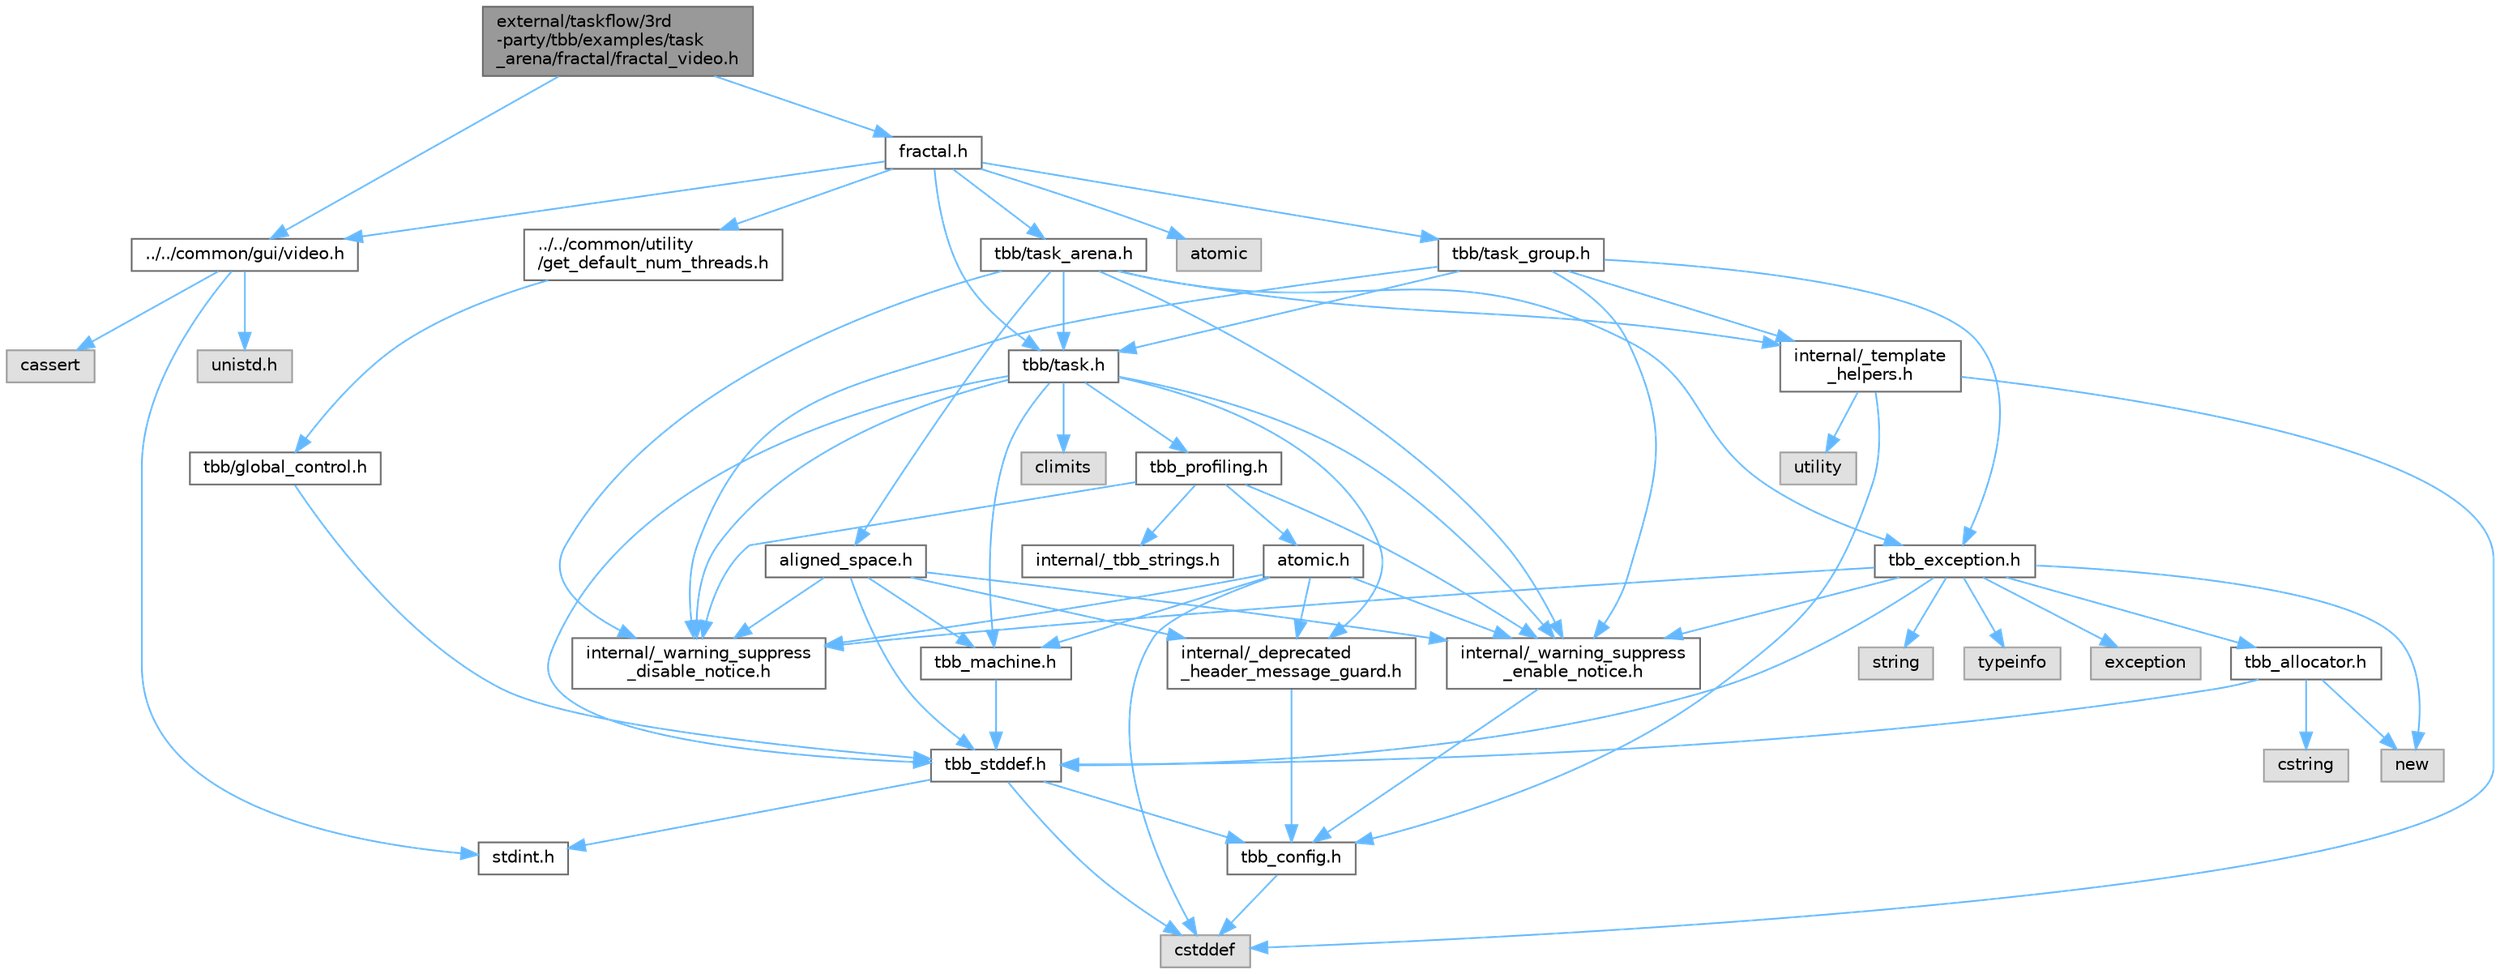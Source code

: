 digraph "external/taskflow/3rd-party/tbb/examples/task_arena/fractal/fractal_video.h"
{
 // LATEX_PDF_SIZE
  bgcolor="transparent";
  edge [fontname=Helvetica,fontsize=10,labelfontname=Helvetica,labelfontsize=10];
  node [fontname=Helvetica,fontsize=10,shape=box,height=0.2,width=0.4];
  Node1 [id="Node000001",label="external/taskflow/3rd\l-party/tbb/examples/task\l_arena/fractal/fractal_video.h",height=0.2,width=0.4,color="gray40", fillcolor="grey60", style="filled", fontcolor="black",tooltip=" "];
  Node1 -> Node2 [id="edge67_Node000001_Node000002",color="steelblue1",style="solid",tooltip=" "];
  Node2 [id="Node000002",label="../../common/gui/video.h",height=0.2,width=0.4,color="grey40", fillcolor="white", style="filled",URL="$3rd-party_2tbb_2examples_2common_2gui_2video_8h.html",tooltip=" "];
  Node2 -> Node3 [id="edge68_Node000002_Node000003",color="steelblue1",style="solid",tooltip=" "];
  Node3 [id="Node000003",label="cassert",height=0.2,width=0.4,color="grey60", fillcolor="#E0E0E0", style="filled",tooltip=" "];
  Node2 -> Node4 [id="edge69_Node000002_Node000004",color="steelblue1",style="solid",tooltip=" "];
  Node4 [id="Node000004",label="stdint.h",height=0.2,width=0.4,color="grey40", fillcolor="white", style="filled",URL="$stdint_8h.html",tooltip=" "];
  Node2 -> Node5 [id="edge70_Node000002_Node000005",color="steelblue1",style="solid",tooltip=" "];
  Node5 [id="Node000005",label="unistd.h",height=0.2,width=0.4,color="grey60", fillcolor="#E0E0E0", style="filled",tooltip=" "];
  Node1 -> Node6 [id="edge71_Node000001_Node000006",color="steelblue1",style="solid",tooltip=" "];
  Node6 [id="Node000006",label="fractal.h",height=0.2,width=0.4,color="grey40", fillcolor="white", style="filled",URL="$fractal_8h.html",tooltip=" "];
  Node6 -> Node7 [id="edge72_Node000006_Node000007",color="steelblue1",style="solid",tooltip=" "];
  Node7 [id="Node000007",label="atomic",height=0.2,width=0.4,color="grey60", fillcolor="#E0E0E0", style="filled",tooltip=" "];
  Node6 -> Node2 [id="edge73_Node000006_Node000002",color="steelblue1",style="solid",tooltip=" "];
  Node6 -> Node8 [id="edge74_Node000006_Node000008",color="steelblue1",style="solid",tooltip=" "];
  Node8 [id="Node000008",label="../../common/utility\l/get_default_num_threads.h",height=0.2,width=0.4,color="grey40", fillcolor="white", style="filled",URL="$get__default__num__threads_8h.html",tooltip=" "];
  Node8 -> Node9 [id="edge75_Node000008_Node000009",color="steelblue1",style="solid",tooltip=" "];
  Node9 [id="Node000009",label="tbb/global_control.h",height=0.2,width=0.4,color="grey40", fillcolor="white", style="filled",URL="$global__control_8h.html",tooltip=" "];
  Node9 -> Node10 [id="edge76_Node000009_Node000010",color="steelblue1",style="solid",tooltip=" "];
  Node10 [id="Node000010",label="tbb_stddef.h",height=0.2,width=0.4,color="grey40", fillcolor="white", style="filled",URL="$tbb__stddef_8h.html",tooltip=" "];
  Node10 -> Node11 [id="edge77_Node000010_Node000011",color="steelblue1",style="solid",tooltip=" "];
  Node11 [id="Node000011",label="tbb_config.h",height=0.2,width=0.4,color="grey40", fillcolor="white", style="filled",URL="$tbb__config_8h.html",tooltip=" "];
  Node11 -> Node12 [id="edge78_Node000011_Node000012",color="steelblue1",style="solid",tooltip=" "];
  Node12 [id="Node000012",label="cstddef",height=0.2,width=0.4,color="grey60", fillcolor="#E0E0E0", style="filled",tooltip=" "];
  Node10 -> Node12 [id="edge79_Node000010_Node000012",color="steelblue1",style="solid",tooltip=" "];
  Node10 -> Node4 [id="edge80_Node000010_Node000004",color="steelblue1",style="solid",tooltip=" "];
  Node6 -> Node13 [id="edge81_Node000006_Node000013",color="steelblue1",style="solid",tooltip=" "];
  Node13 [id="Node000013",label="tbb/task.h",height=0.2,width=0.4,color="grey40", fillcolor="white", style="filled",URL="$task_8h.html",tooltip=" "];
  Node13 -> Node14 [id="edge82_Node000013_Node000014",color="steelblue1",style="solid",tooltip=" "];
  Node14 [id="Node000014",label="internal/_deprecated\l_header_message_guard.h",height=0.2,width=0.4,color="grey40", fillcolor="white", style="filled",URL="$__deprecated__header__message__guard_8h.html",tooltip=" "];
  Node14 -> Node11 [id="edge83_Node000014_Node000011",color="steelblue1",style="solid",tooltip=" "];
  Node13 -> Node15 [id="edge84_Node000013_Node000015",color="steelblue1",style="solid",tooltip=" "];
  Node15 [id="Node000015",label="internal/_warning_suppress\l_enable_notice.h",height=0.2,width=0.4,color="grey40", fillcolor="white", style="filled",URL="$__warning__suppress__enable__notice_8h.html",tooltip=" "];
  Node15 -> Node11 [id="edge85_Node000015_Node000011",color="steelblue1",style="solid",tooltip=" "];
  Node13 -> Node10 [id="edge86_Node000013_Node000010",color="steelblue1",style="solid",tooltip=" "];
  Node13 -> Node16 [id="edge87_Node000013_Node000016",color="steelblue1",style="solid",tooltip=" "];
  Node16 [id="Node000016",label="tbb_machine.h",height=0.2,width=0.4,color="grey40", fillcolor="white", style="filled",URL="$tbb__machine_8h.html",tooltip=" "];
  Node16 -> Node10 [id="edge88_Node000016_Node000010",color="steelblue1",style="solid",tooltip=" "];
  Node13 -> Node17 [id="edge89_Node000013_Node000017",color="steelblue1",style="solid",tooltip=" "];
  Node17 [id="Node000017",label="tbb_profiling.h",height=0.2,width=0.4,color="grey40", fillcolor="white", style="filled",URL="$tbb__profiling_8h.html",tooltip=" "];
  Node17 -> Node15 [id="edge90_Node000017_Node000015",color="steelblue1",style="solid",tooltip=" "];
  Node17 -> Node18 [id="edge91_Node000017_Node000018",color="steelblue1",style="solid",tooltip=" "];
  Node18 [id="Node000018",label="internal/_tbb_strings.h",height=0.2,width=0.4,color="grey40", fillcolor="white", style="filled",URL="$__tbb__strings_8h.html",tooltip=" "];
  Node17 -> Node19 [id="edge92_Node000017_Node000019",color="steelblue1",style="solid",tooltip=" "];
  Node19 [id="Node000019",label="atomic.h",height=0.2,width=0.4,color="grey40", fillcolor="white", style="filled",URL="$external_2taskflow_23rd-party_2tbb_2include_2tbb_2atomic_8h.html",tooltip=" "];
  Node19 -> Node14 [id="edge93_Node000019_Node000014",color="steelblue1",style="solid",tooltip=" "];
  Node19 -> Node15 [id="edge94_Node000019_Node000015",color="steelblue1",style="solid",tooltip=" "];
  Node19 -> Node12 [id="edge95_Node000019_Node000012",color="steelblue1",style="solid",tooltip=" "];
  Node19 -> Node16 [id="edge96_Node000019_Node000016",color="steelblue1",style="solid",tooltip=" "];
  Node19 -> Node20 [id="edge97_Node000019_Node000020",color="steelblue1",style="solid",tooltip=" "];
  Node20 [id="Node000020",label="internal/_warning_suppress\l_disable_notice.h",height=0.2,width=0.4,color="grey40", fillcolor="white", style="filled",URL="$__warning__suppress__disable__notice_8h.html",tooltip=" "];
  Node17 -> Node20 [id="edge98_Node000017_Node000020",color="steelblue1",style="solid",tooltip=" "];
  Node13 -> Node21 [id="edge99_Node000013_Node000021",color="steelblue1",style="solid",tooltip=" "];
  Node21 [id="Node000021",label="climits",height=0.2,width=0.4,color="grey60", fillcolor="#E0E0E0", style="filled",tooltip=" "];
  Node13 -> Node20 [id="edge100_Node000013_Node000020",color="steelblue1",style="solid",tooltip=" "];
  Node6 -> Node22 [id="edge101_Node000006_Node000022",color="steelblue1",style="solid",tooltip=" "];
  Node22 [id="Node000022",label="tbb/task_arena.h",height=0.2,width=0.4,color="grey40", fillcolor="white", style="filled",URL="$task__arena_8h.html",tooltip=" "];
  Node22 -> Node15 [id="edge102_Node000022_Node000015",color="steelblue1",style="solid",tooltip=" "];
  Node22 -> Node13 [id="edge103_Node000022_Node000013",color="steelblue1",style="solid",tooltip=" "];
  Node22 -> Node23 [id="edge104_Node000022_Node000023",color="steelblue1",style="solid",tooltip=" "];
  Node23 [id="Node000023",label="tbb_exception.h",height=0.2,width=0.4,color="grey40", fillcolor="white", style="filled",URL="$tbb__exception_8h.html",tooltip=" "];
  Node23 -> Node15 [id="edge105_Node000023_Node000015",color="steelblue1",style="solid",tooltip=" "];
  Node23 -> Node10 [id="edge106_Node000023_Node000010",color="steelblue1",style="solid",tooltip=" "];
  Node23 -> Node24 [id="edge107_Node000023_Node000024",color="steelblue1",style="solid",tooltip=" "];
  Node24 [id="Node000024",label="exception",height=0.2,width=0.4,color="grey60", fillcolor="#E0E0E0", style="filled",tooltip=" "];
  Node23 -> Node25 [id="edge108_Node000023_Node000025",color="steelblue1",style="solid",tooltip=" "];
  Node25 [id="Node000025",label="new",height=0.2,width=0.4,color="grey60", fillcolor="#E0E0E0", style="filled",tooltip=" "];
  Node23 -> Node26 [id="edge109_Node000023_Node000026",color="steelblue1",style="solid",tooltip=" "];
  Node26 [id="Node000026",label="string",height=0.2,width=0.4,color="grey60", fillcolor="#E0E0E0", style="filled",tooltip=" "];
  Node23 -> Node27 [id="edge110_Node000023_Node000027",color="steelblue1",style="solid",tooltip=" "];
  Node27 [id="Node000027",label="tbb_allocator.h",height=0.2,width=0.4,color="grey40", fillcolor="white", style="filled",URL="$tbb__allocator_8h.html",tooltip=" "];
  Node27 -> Node10 [id="edge111_Node000027_Node000010",color="steelblue1",style="solid",tooltip=" "];
  Node27 -> Node25 [id="edge112_Node000027_Node000025",color="steelblue1",style="solid",tooltip=" "];
  Node27 -> Node28 [id="edge113_Node000027_Node000028",color="steelblue1",style="solid",tooltip=" "];
  Node28 [id="Node000028",label="cstring",height=0.2,width=0.4,color="grey60", fillcolor="#E0E0E0", style="filled",tooltip=" "];
  Node23 -> Node29 [id="edge114_Node000023_Node000029",color="steelblue1",style="solid",tooltip=" "];
  Node29 [id="Node000029",label="typeinfo",height=0.2,width=0.4,color="grey60", fillcolor="#E0E0E0", style="filled",tooltip=" "];
  Node23 -> Node20 [id="edge115_Node000023_Node000020",color="steelblue1",style="solid",tooltip=" "];
  Node22 -> Node30 [id="edge116_Node000022_Node000030",color="steelblue1",style="solid",tooltip=" "];
  Node30 [id="Node000030",label="internal/_template\l_helpers.h",height=0.2,width=0.4,color="grey40", fillcolor="white", style="filled",URL="$__template__helpers_8h.html",tooltip=" "];
  Node30 -> Node31 [id="edge117_Node000030_Node000031",color="steelblue1",style="solid",tooltip=" "];
  Node31 [id="Node000031",label="utility",height=0.2,width=0.4,color="grey60", fillcolor="#E0E0E0", style="filled",tooltip=" "];
  Node30 -> Node12 [id="edge118_Node000030_Node000012",color="steelblue1",style="solid",tooltip=" "];
  Node30 -> Node11 [id="edge119_Node000030_Node000011",color="steelblue1",style="solid",tooltip=" "];
  Node22 -> Node32 [id="edge120_Node000022_Node000032",color="steelblue1",style="solid",tooltip=" "];
  Node32 [id="Node000032",label="aligned_space.h",height=0.2,width=0.4,color="grey40", fillcolor="white", style="filled",URL="$aligned__space_8h.html",tooltip=" "];
  Node32 -> Node14 [id="edge121_Node000032_Node000014",color="steelblue1",style="solid",tooltip=" "];
  Node32 -> Node15 [id="edge122_Node000032_Node000015",color="steelblue1",style="solid",tooltip=" "];
  Node32 -> Node10 [id="edge123_Node000032_Node000010",color="steelblue1",style="solid",tooltip=" "];
  Node32 -> Node16 [id="edge124_Node000032_Node000016",color="steelblue1",style="solid",tooltip=" "];
  Node32 -> Node20 [id="edge125_Node000032_Node000020",color="steelblue1",style="solid",tooltip=" "];
  Node22 -> Node20 [id="edge126_Node000022_Node000020",color="steelblue1",style="solid",tooltip=" "];
  Node6 -> Node33 [id="edge127_Node000006_Node000033",color="steelblue1",style="solid",tooltip=" "];
  Node33 [id="Node000033",label="tbb/task_group.h",height=0.2,width=0.4,color="grey40", fillcolor="white", style="filled",URL="$task__group_8h.html",tooltip=" "];
  Node33 -> Node15 [id="edge128_Node000033_Node000015",color="steelblue1",style="solid",tooltip=" "];
  Node33 -> Node13 [id="edge129_Node000033_Node000013",color="steelblue1",style="solid",tooltip=" "];
  Node33 -> Node23 [id="edge130_Node000033_Node000023",color="steelblue1",style="solid",tooltip=" "];
  Node33 -> Node30 [id="edge131_Node000033_Node000030",color="steelblue1",style="solid",tooltip=" "];
  Node33 -> Node20 [id="edge132_Node000033_Node000020",color="steelblue1",style="solid",tooltip=" "];
}
